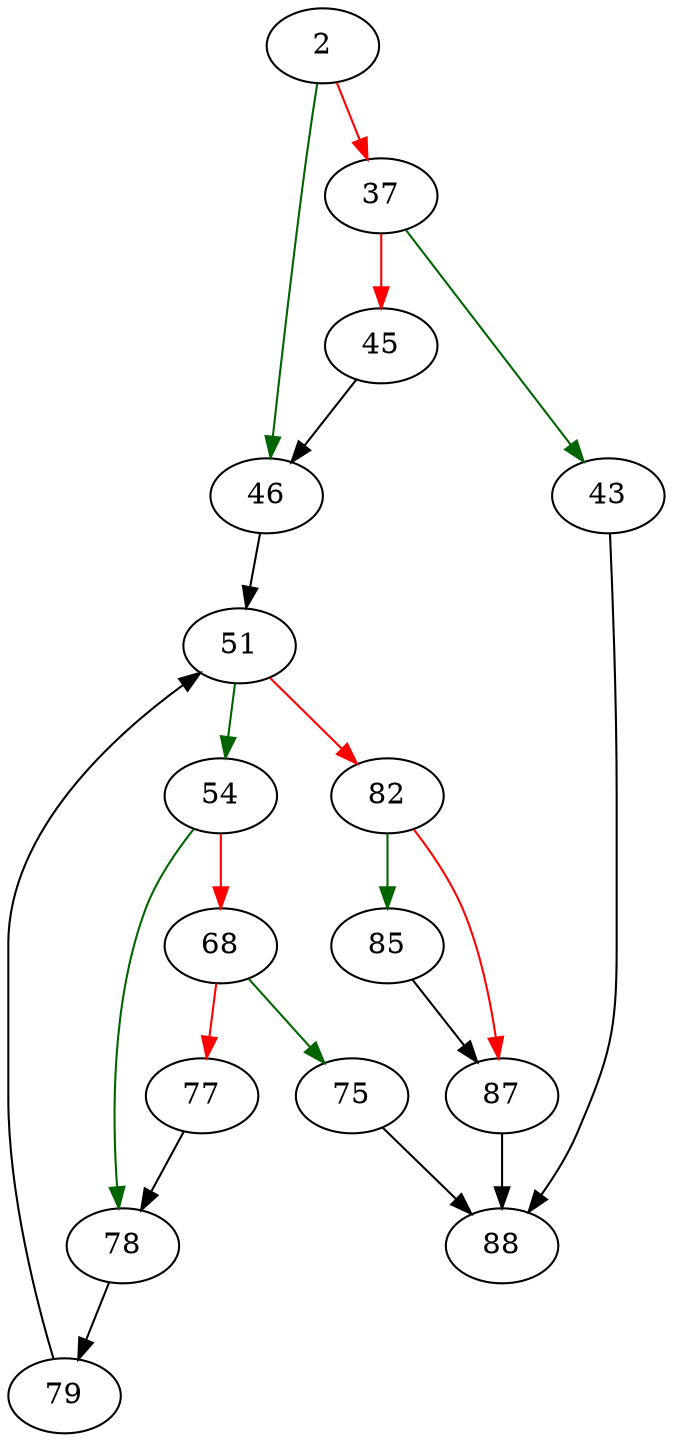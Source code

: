 strict digraph "sqlite3Init" {
	// Node definitions.
	2 [entry=true];
	46;
	37;
	43;
	45;
	88;
	51;
	54;
	82;
	78;
	68;
	75;
	77;
	79;
	85;
	87;

	// Edge definitions.
	2 -> 46 [
		color=darkgreen
		cond=true
	];
	2 -> 37 [
		color=red
		cond=false
	];
	46 -> 51;
	37 -> 43 [
		color=darkgreen
		cond=true
	];
	37 -> 45 [
		color=red
		cond=false
	];
	43 -> 88;
	45 -> 46;
	51 -> 54 [
		color=darkgreen
		cond=true
	];
	51 -> 82 [
		color=red
		cond=false
	];
	54 -> 78 [
		color=darkgreen
		cond=true
	];
	54 -> 68 [
		color=red
		cond=false
	];
	82 -> 85 [
		color=darkgreen
		cond=true
	];
	82 -> 87 [
		color=red
		cond=false
	];
	78 -> 79;
	68 -> 75 [
		color=darkgreen
		cond=true
	];
	68 -> 77 [
		color=red
		cond=false
	];
	75 -> 88;
	77 -> 78;
	79 -> 51;
	85 -> 87;
	87 -> 88;
}